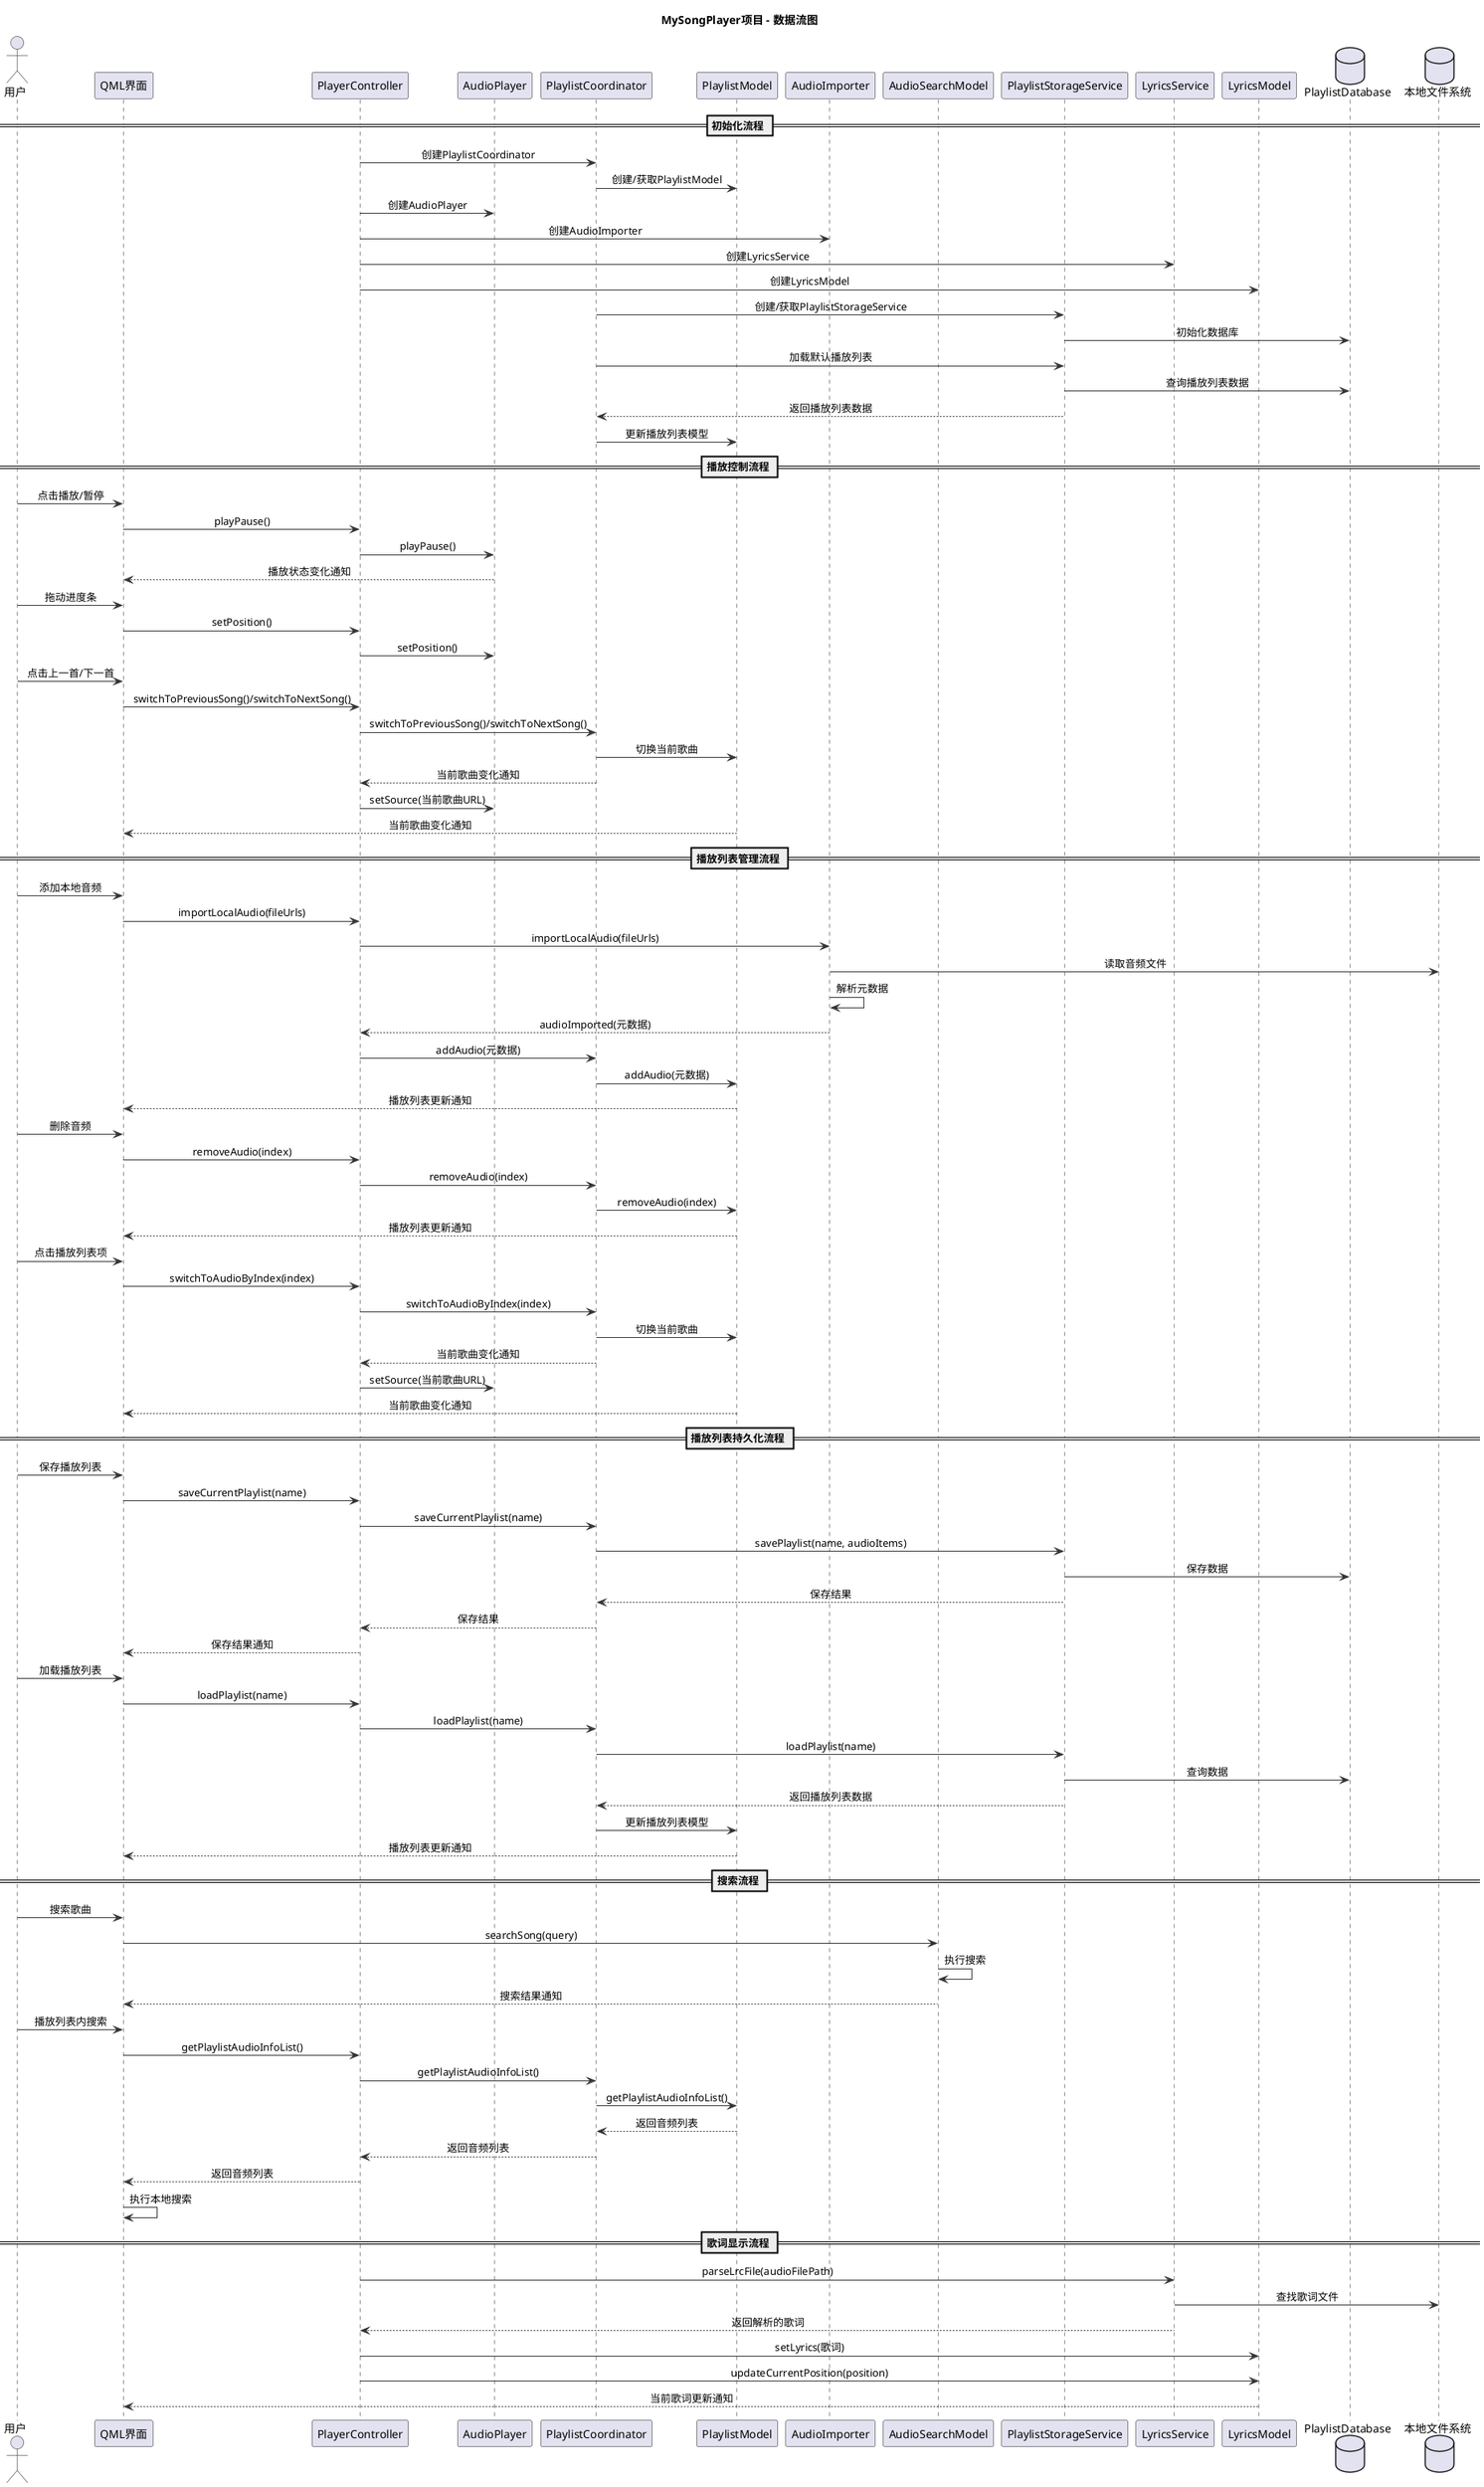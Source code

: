 @startuml MySongPlayer项目流程图

' 配置
skinparam backgroundColor white
skinparam defaultFontName Microsoft YaHei
skinparam defaultTextAlignment center
skinparam handwritten false
skinparam arrowColor #333
skinparam arrowThickness 1

' 箭头样式
skinparam arrow {
    MessageAlignment center
}

' 标题
title MySongPlayer项目 - 数据流图

' 参与者
actor "用户" as User
participant "QML界面" as QML
participant "PlayerController" as PC
participant "AudioPlayer" as AP
participant "PlaylistCoordinator" as PLCO
participant "PlaylistModel" as PLM
participant "AudioImporter" as AIM
participant "AudioSearchModel" as ASM
participant "PlaylistStorageService" as PSS
participant "LyricsService" as LS
participant "LyricsModel" as LM
database "PlaylistDatabase" as PDB
database "本地文件系统" as FS

' 流程图

== 初始化流程 ==
PC -> PLCO: 创建PlaylistCoordinator
PLCO -> PLM: 创建/获取PlaylistModel
PC -> AP: 创建AudioPlayer
PC -> AIM: 创建AudioImporter
PC -> LS: 创建LyricsService
PC -> LM: 创建LyricsModel
PLCO -> PSS: 创建/获取PlaylistStorageService
PSS -> PDB: 初始化数据库
PLCO -> PSS: 加载默认播放列表
PSS -> PDB: 查询播放列表数据
PSS --> PLCO: 返回播放列表数据
PLCO -> PLM: 更新播放列表模型

== 播放控制流程 ==
User -> QML: 点击播放/暂停
QML -> PC: playPause()
PC -> AP: playPause()
AP --> QML: 播放状态变化通知

User -> QML: 拖动进度条
QML -> PC: setPosition()
PC -> AP: setPosition()

User -> QML: 点击上一首/下一首
QML -> PC: switchToPreviousSong()/switchToNextSong()
PC -> PLCO: switchToPreviousSong()/switchToNextSong()
PLCO -> PLM: 切换当前歌曲
PLCO --> PC: 当前歌曲变化通知
PC -> AP: setSource(当前歌曲URL)
PLM --> QML: 当前歌曲变化通知

== 播放列表管理流程 ==
User -> QML: 添加本地音频
QML -> PC: importLocalAudio(fileUrls)
PC -> AIM: importLocalAudio(fileUrls)
AIM -> FS: 读取音频文件
AIM -> AIM: 解析元数据
AIM --> PC: audioImported(元数据)
PC -> PLCO: addAudio(元数据)
PLCO -> PLM: addAudio(元数据)
PLM --> QML: 播放列表更新通知

User -> QML: 删除音频
QML -> PC: removeAudio(index)
PC -> PLCO: removeAudio(index)
PLCO -> PLM: removeAudio(index)
PLM --> QML: 播放列表更新通知

User -> QML: 点击播放列表项
QML -> PC: switchToAudioByIndex(index)
PC -> PLCO: switchToAudioByIndex(index)
PLCO -> PLM: 切换当前歌曲
PLCO --> PC: 当前歌曲变化通知
PC -> AP: setSource(当前歌曲URL)
PLM --> QML: 当前歌曲变化通知

== 播放列表持久化流程 ==
User -> QML: 保存播放列表
QML -> PC: saveCurrentPlaylist(name)
PC -> PLCO: saveCurrentPlaylist(name)
PLCO -> PSS: savePlaylist(name, audioItems)
PSS -> PDB: 保存数据
PSS --> PLCO: 保存结果
PLCO --> PC: 保存结果
PC --> QML: 保存结果通知

User -> QML: 加载播放列表
QML -> PC: loadPlaylist(name)
PC -> PLCO: loadPlaylist(name)
PLCO -> PSS: loadPlaylist(name)
PSS -> PDB: 查询数据
PSS --> PLCO: 返回播放列表数据
PLCO -> PLM: 更新播放列表模型
PLM --> QML: 播放列表更新通知

== 搜索流程 ==
User -> QML: 搜索歌曲
QML -> ASM: searchSong(query)
ASM -> ASM: 执行搜索
ASM --> QML: 搜索结果通知

User -> QML: 播放列表内搜索
QML -> PC: getPlaylistAudioInfoList()
PC -> PLCO: getPlaylistAudioInfoList()
PLCO -> PLM: getPlaylistAudioInfoList()
PLM --> PLCO: 返回音频列表
PLCO --> PC: 返回音频列表
PC --> QML: 返回音频列表
QML -> QML: 执行本地搜索

== 歌词显示流程 ==
PC -> LS: parseLrcFile(audioFilePath)
LS -> FS: 查找歌词文件
LS --> PC: 返回解析的歌词
PC -> LM: setLyrics(歌词)
PC -> LM: updateCurrentPosition(position)
LM --> QML: 当前歌词更新通知

@enduml 